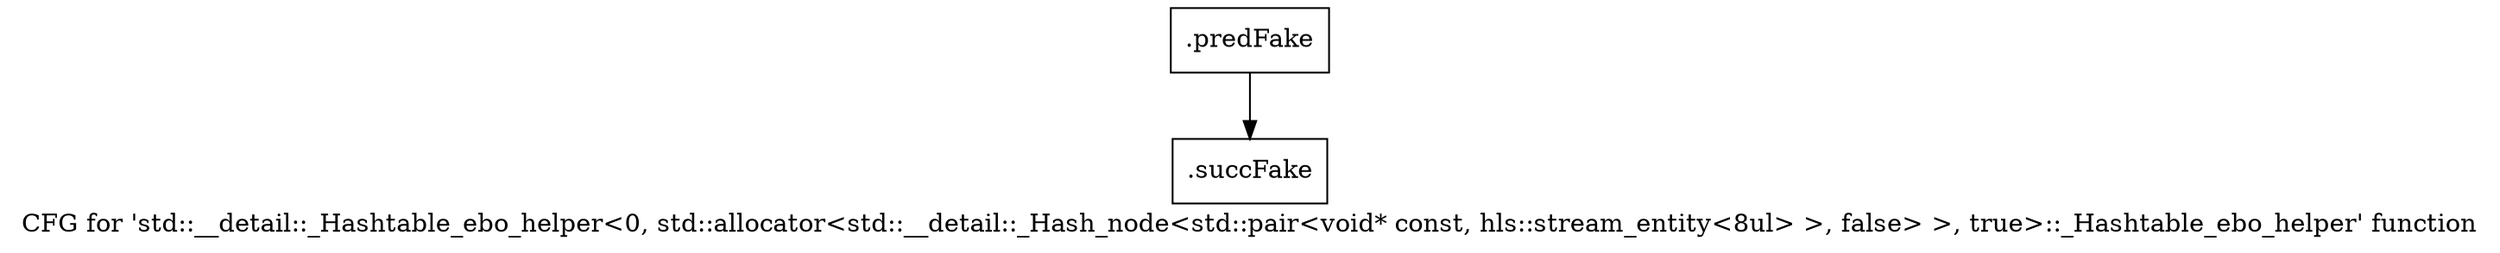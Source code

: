 digraph "CFG for 'std::__detail::_Hashtable_ebo_helper\<0, std::allocator\<std::__detail::_Hash_node\<std::pair\<void* const, hls::stream_entity\<8ul\> \>, false\> \>, true\>::_Hashtable_ebo_helper' function" {
	label="CFG for 'std::__detail::_Hashtable_ebo_helper\<0, std::allocator\<std::__detail::_Hash_node\<std::pair\<void* const, hls::stream_entity\<8ul\> \>, false\> \>, true\>::_Hashtable_ebo_helper' function";

	Node0x5a54a10 [shape=record,filename="",linenumber="",label="{.predFake}"];
	Node0x5a54a10 -> Node0x6179030[ callList="" memoryops="" filename="/mnt/xilinx/Vitis_HLS/2021.2/tps/lnx64/gcc-6.2.0/lib/gcc/x86_64-pc-linux-gnu/6.2.0/../../../../include/c++/6.2.0/bits/hashtable_policy.h" execusionnum="1"];
	Node0x6179030 [shape=record,filename="/mnt/xilinx/Vitis_HLS/2021.2/tps/lnx64/gcc-6.2.0/lib/gcc/x86_64-pc-linux-gnu/6.2.0/../../../../include/c++/6.2.0/bits/hashtable_policy.h",linenumber="974",label="{.succFake}"];
}
